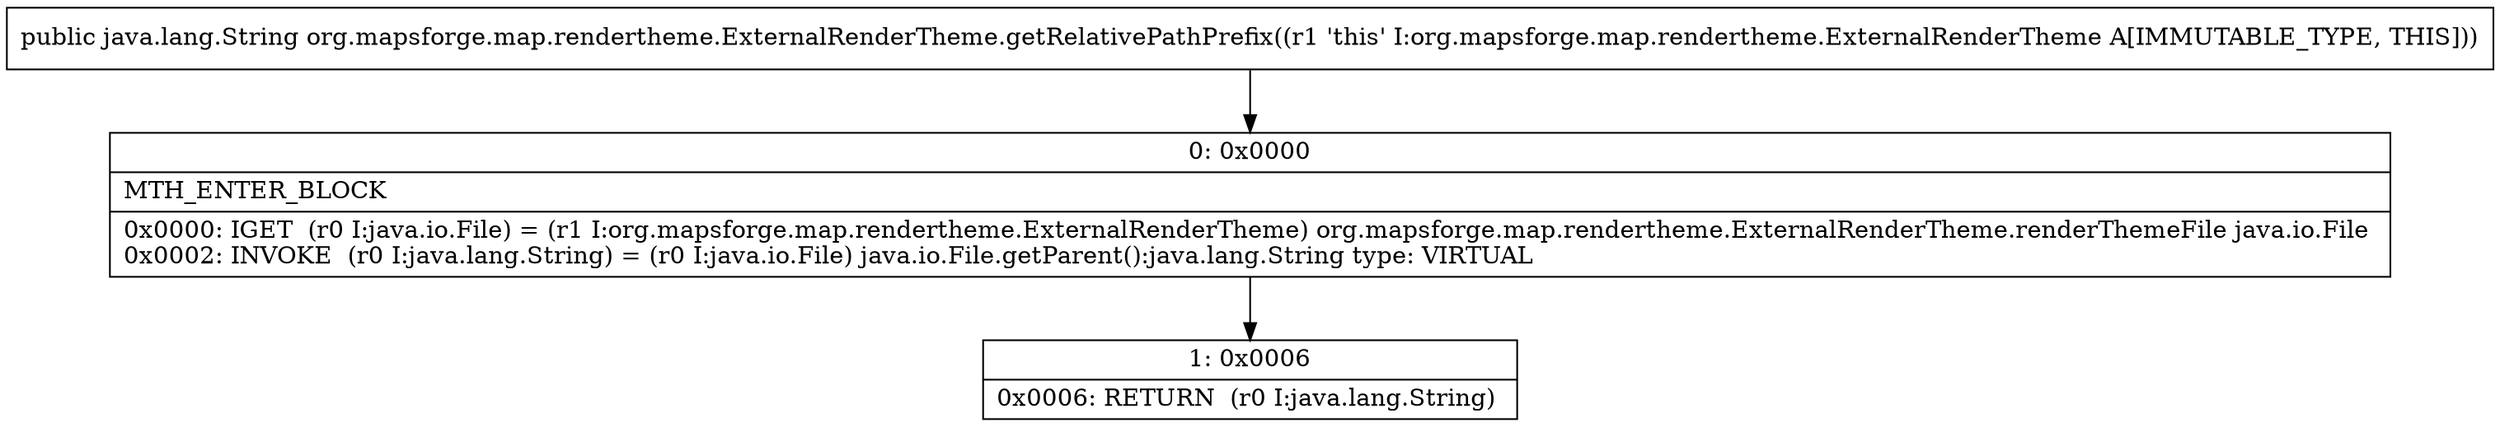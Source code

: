 digraph "CFG fororg.mapsforge.map.rendertheme.ExternalRenderTheme.getRelativePathPrefix()Ljava\/lang\/String;" {
Node_0 [shape=record,label="{0\:\ 0x0000|MTH_ENTER_BLOCK\l|0x0000: IGET  (r0 I:java.io.File) = (r1 I:org.mapsforge.map.rendertheme.ExternalRenderTheme) org.mapsforge.map.rendertheme.ExternalRenderTheme.renderThemeFile java.io.File \l0x0002: INVOKE  (r0 I:java.lang.String) = (r0 I:java.io.File) java.io.File.getParent():java.lang.String type: VIRTUAL \l}"];
Node_1 [shape=record,label="{1\:\ 0x0006|0x0006: RETURN  (r0 I:java.lang.String) \l}"];
MethodNode[shape=record,label="{public java.lang.String org.mapsforge.map.rendertheme.ExternalRenderTheme.getRelativePathPrefix((r1 'this' I:org.mapsforge.map.rendertheme.ExternalRenderTheme A[IMMUTABLE_TYPE, THIS])) }"];
MethodNode -> Node_0;
Node_0 -> Node_1;
}

